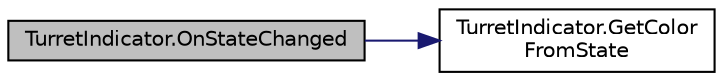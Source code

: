 digraph "TurretIndicator.OnStateChanged"
{
 // INTERACTIVE_SVG=YES
 // LATEX_PDF_SIZE
  edge [fontname="Helvetica",fontsize="10",labelfontname="Helvetica",labelfontsize="10"];
  node [fontname="Helvetica",fontsize="10",shape=record];
  rankdir="LR";
  Node1 [label="TurretIndicator.OnStateChanged",height=0.2,width=0.4,color="black", fillcolor="grey75", style="filled", fontcolor="black",tooltip="This function gets calls whenever the Turret changes the intern state."];
  Node1 -> Node2 [color="midnightblue",fontsize="10",style="solid",fontname="Helvetica"];
  Node2 [label="TurretIndicator.GetColor\lFromState",height=0.2,width=0.4,color="black", fillcolor="white", style="filled",URL="$class_turret_indicator.html#a4ce9f7929435b6d9ba46c4fd34d67f50",tooltip="Returns the color corresponing to the current TurretState of the indicator"];
}
